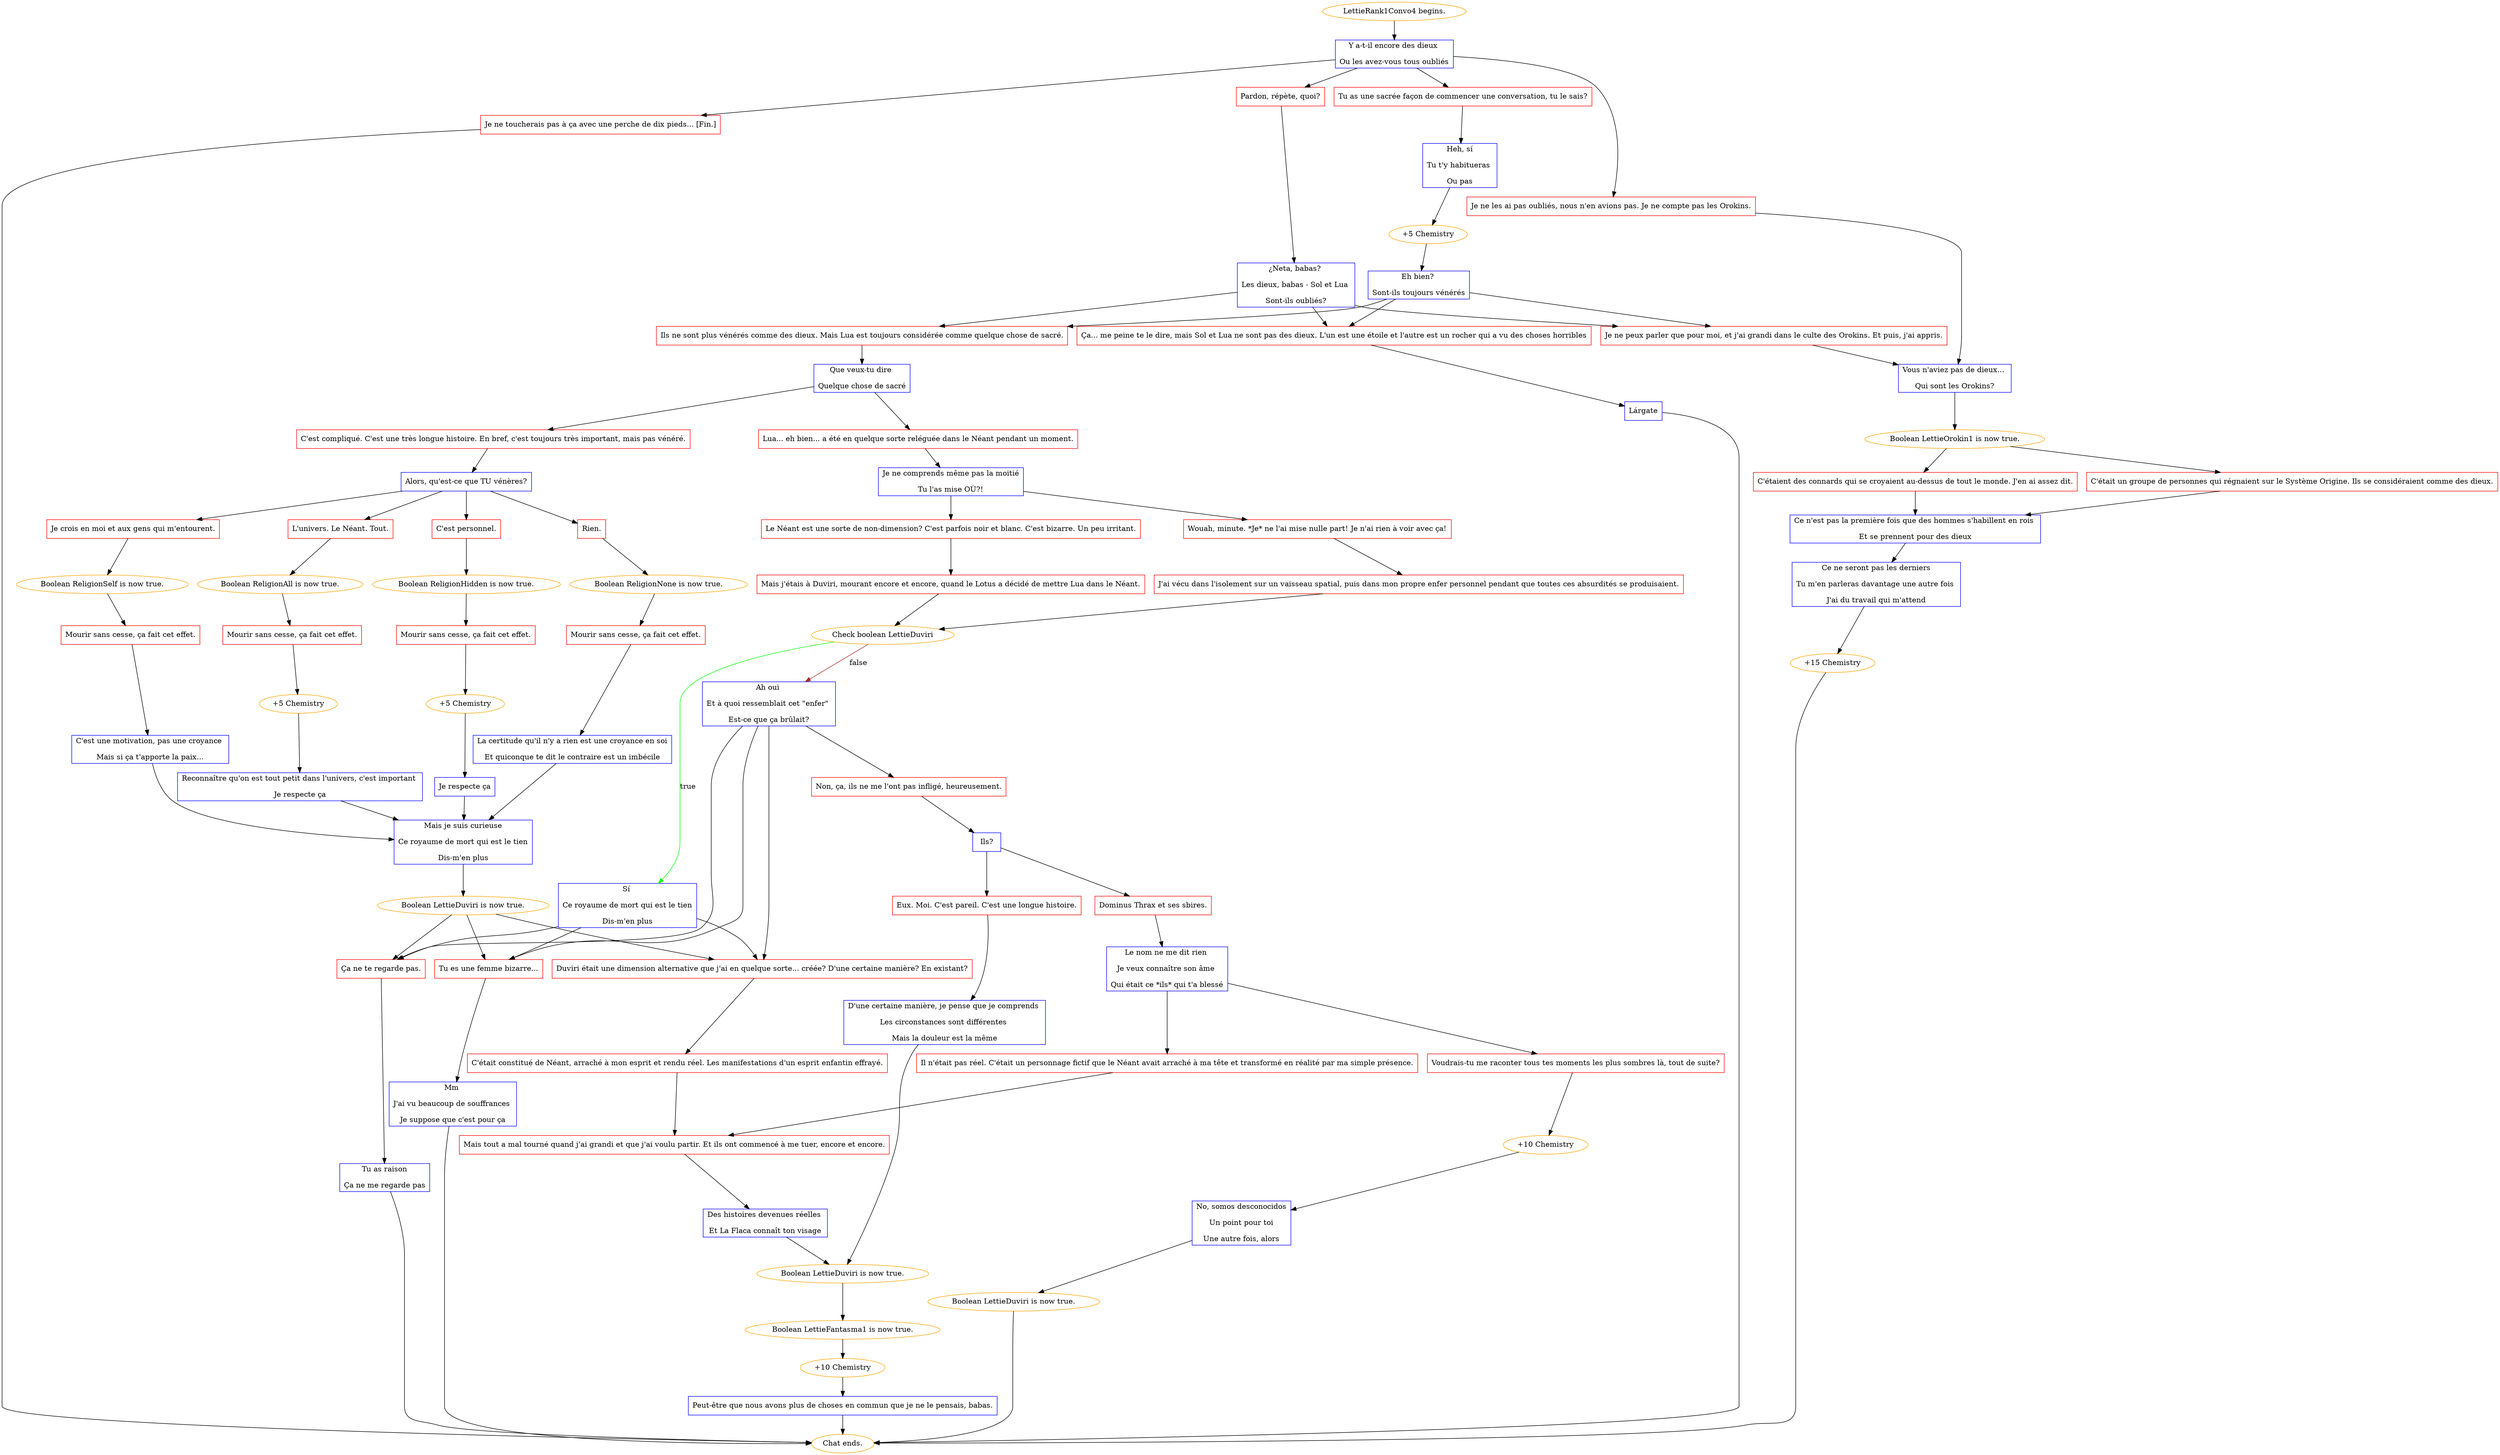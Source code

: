 digraph {
	"LettieRank1Convo4 begins." [color=orange];
		"LettieRank1Convo4 begins." -> j1417927135;
	j1417927135 [label="Y a-t-il encore des dieux 
Ou les avez-vous tous oubliés",shape=box,color=blue];
		j1417927135 -> j1967769812;
		j1417927135 -> j132162155;
		j1417927135 -> j1783994976;
		j1417927135 -> j4189688140;
	j1967769812 [label="Pardon, répète, quoi?",shape=box,color=red];
		j1967769812 -> j4275952087;
	j132162155 [label="Tu as une sacrée façon de commencer une conversation, tu le sais?",shape=box,color=red];
		j132162155 -> j2534038957;
	j1783994976 [label="Je ne toucherais pas à ça avec une perche de dix pieds... [Fin.]",shape=box,color=red];
		j1783994976 -> "Chat ends.";
	j4189688140 [label="Je ne les ai pas oubliés, nous n'en avions pas. Je ne compte pas les Orokins.",shape=box,color=red];
		j4189688140 -> j2868866181;
	j4275952087 [label="¿Neta, babas? 
Les dieux, babas - Sol et Lua 
Sont-ils oubliés?",shape=box,color=blue];
		j4275952087 -> j28028825;
		j4275952087 -> j986734853;
		j4275952087 -> j3404247450;
	j2534038957 [label="Heh, sí
Tu t'y habitueras 
Ou pas",shape=box,color=blue];
		j2534038957 -> j1894460897;
	"Chat ends." [color=orange];
	j2868866181 [label="Vous n'aviez pas de dieux... 
Qui sont les Orokins?",shape=box,color=blue];
		j2868866181 -> j2126616671;
	j28028825 [label="Ça... me peine te le dire, mais Sol et Lua ne sont pas des dieux. L'un est une étoile et l'autre est un rocher qui a vu des choses horribles",shape=box,color=red];
		j28028825 -> j4236534637;
	j986734853 [label="Ils ne sont plus vénérés comme des dieux. Mais Lua est toujours considérée comme quelque chose de sacré.",shape=box,color=red];
		j986734853 -> j200547647;
	j3404247450 [label="Je ne peux parler que pour moi, et j'ai grandi dans le culte des Orokins. Et puis, j'ai appris.",shape=box,color=red];
		j3404247450 -> j2868866181;
	j1894460897 [label="+5 Chemistry",color=orange];
		j1894460897 -> j876236746;
	j2126616671 [label="Boolean LettieOrokin1 is now true.",color=orange];
		j2126616671 -> j3259254632;
		j2126616671 -> j2799234392;
	j4236534637 [label="Lárgate",shape=box,color=blue];
		j4236534637 -> "Chat ends.";
	j200547647 [label="Que veux-tu dire 
Quelque chose de sacré",shape=box,color=blue];
		j200547647 -> j332176461;
		j200547647 -> j671556471;
	j876236746 [label="Eh bien? 
Sont-ils toujours vénérés",shape=box,color=blue];
		j876236746 -> j28028825;
		j876236746 -> j986734853;
		j876236746 -> j3404247450;
	j3259254632 [label="C'étaient des connards qui se croyaient au-dessus de tout le monde. J'en ai assez dit.",shape=box,color=red];
		j3259254632 -> j1167138693;
	j2799234392 [label="C'était un groupe de personnes qui régnaient sur le Système Origine. Ils se considéraient comme des dieux.",shape=box,color=red];
		j2799234392 -> j1167138693;
	j332176461 [label="Lua... eh bien... a été en quelque sorte reléguée dans le Néant pendant un moment.",shape=box,color=red];
		j332176461 -> j1051180473;
	j671556471 [label="C'est compliqué. C'est une très longue histoire. En bref, c'est toujours très important, mais pas vénéré.",shape=box,color=red];
		j671556471 -> j4256255163;
	j1167138693 [label="Ce n'est pas la première fois que des hommes s'habillent en rois 
Et se prennent pour des dieux",shape=box,color=blue];
		j1167138693 -> j1001482684;
	j1051180473 [label="Je ne comprends même pas la moitié
Tu l'as mise OÙ?!",shape=box,color=blue];
		j1051180473 -> j2858868442;
		j1051180473 -> j4112105831;
	j4256255163 [label="Alors, qu'est-ce que TU vénères?",shape=box,color=blue];
		j4256255163 -> j3658381266;
		j4256255163 -> j3511356811;
		j4256255163 -> j230322844;
		j4256255163 -> j601447361;
	j1001482684 [label="Ce ne seront pas les derniers
Tu m'en parleras davantage une autre fois 
J'ai du travail qui m'attend",shape=box,color=blue];
		j1001482684 -> j374273682;
	j2858868442 [label="Le Néant est une sorte de non-dimension? C'est parfois noir et blanc. C'est bizarre. Un peu irritant.",shape=box,color=red];
		j2858868442 -> j3807824358;
	j4112105831 [label="Wouah, minute. *Je* ne l'ai mise nulle part! Je n'ai rien à voir avec ça!",shape=box,color=red];
		j4112105831 -> j608352327;
	j3658381266 [label="L'univers. Le Néant. Tout.",shape=box,color=red];
		j3658381266 -> j3590014076;
	j3511356811 [label="Rien.",shape=box,color=red];
		j3511356811 -> j2817128709;
	j230322844 [label="Je crois en moi et aux gens qui m'entourent.",shape=box,color=red];
		j230322844 -> j466871443;
	j601447361 [label="C'est personnel.",shape=box,color=red];
		j601447361 -> j1576911236;
	j374273682 [label="+15 Chemistry",color=orange];
		j374273682 -> "Chat ends.";
	j3807824358 [label="Mais j'étais à Duviri, mourant encore et encore, quand le Lotus a décidé de mettre Lua dans le Néant.",shape=box,color=red];
		j3807824358 -> j1811373516;
	j608352327 [label="J'ai vécu dans l'isolement sur un vaisseau spatial, puis dans mon propre enfer personnel pendant que toutes ces absurdités se produisaient.",shape=box,color=red];
		j608352327 -> j1811373516;
	j3590014076 [label="Boolean ReligionAll is now true.",color=orange];
		j3590014076 -> j1260471877;
	j2817128709 [label="Boolean ReligionNone is now true.",color=orange];
		j2817128709 -> j1323565733;
	j466871443 [label="Boolean ReligionSelf is now true.",color=orange];
		j466871443 -> j257630845;
	j1576911236 [label="Boolean ReligionHidden is now true.",color=orange];
		j1576911236 -> j1316592790;
	j1811373516 [label="Check boolean LettieDuviri",color=orange];
		j1811373516 -> j709214794 [label=true,color=green];
		j1811373516 -> j1955505466 [label=false,color=brown];
	j1260471877 [label="Mourir sans cesse, ça fait cet effet.",shape=box,color=red];
		j1260471877 -> j4286993975;
	j1323565733 [label="Mourir sans cesse, ça fait cet effet.",shape=box,color=red];
		j1323565733 -> j39899990;
	j257630845 [label="Mourir sans cesse, ça fait cet effet.",shape=box,color=red];
		j257630845 -> j2617135200;
	j1316592790 [label="Mourir sans cesse, ça fait cet effet.",shape=box,color=red];
		j1316592790 -> j1533212062;
	j709214794 [label="Sí 
Ce royaume de mort qui est le tien
Dis-m'en plus",shape=box,color=blue];
		j709214794 -> j1422948295;
		j709214794 -> j3167390525;
		j709214794 -> j3666059519;
	j1955505466 [label="Ah oui 
Et à quoi ressemblait cet \"enfer\" 
Est-ce que ça brûlait?",shape=box,color=blue];
		j1955505466 -> j1422948295;
		j1955505466 -> j3167390525;
		j1955505466 -> j3666059519;
		j1955505466 -> j2892782532;
	j4286993975 [label="+5 Chemistry",color=orange];
		j4286993975 -> j748467196;
	j39899990 [label="La certitude qu'il n'y a rien est une croyance en soi
Et quiconque te dit le contraire est un imbécile",shape=box,color=blue];
		j39899990 -> j2850329439;
	j2617135200 [label="C'est une motivation, pas une croyance 
Mais si ça t'apporte la paix...",shape=box,color=blue];
		j2617135200 -> j2850329439;
	j1533212062 [label="+5 Chemistry",color=orange];
		j1533212062 -> j3440768983;
	j1422948295 [label="Duviri était une dimension alternative que j'ai en quelque sorte... créée? D'une certaine manière? En existant?",shape=box,color=red];
		j1422948295 -> j1065451854;
	j3167390525 [label="Tu es une femme bizarre...",shape=box,color=red];
		j3167390525 -> j17823420;
	j3666059519 [label="Ça ne te regarde pas.",shape=box,color=red];
		j3666059519 -> j3717412786;
	j2892782532 [label="Non, ça, ils ne me l'ont pas infligé, heureusement.",shape=box,color=red];
		j2892782532 -> j4183208319;
	j748467196 [label="Reconnaître qu'on est tout petit dans l'univers, c'est important 
Je respecte ça",shape=box,color=blue];
		j748467196 -> j2850329439;
	j2850329439 [label="Mais je suis curieuse
Ce royaume de mort qui est le tien
Dis-m'en plus",shape=box,color=blue];
		j2850329439 -> j547942567;
	j3440768983 [label="Je respecte ça",shape=box,color=blue];
		j3440768983 -> j2850329439;
	j1065451854 [label="C'était constitué de Néant, arraché à mon esprit et rendu réel. Les manifestations d'un esprit enfantin effrayé.",shape=box,color=red];
		j1065451854 -> j2380203598;
	j17823420 [label="Mm 
J'ai vu beaucoup de souffrances 
Je suppose que c'est pour ça",shape=box,color=blue];
		j17823420 -> "Chat ends.";
	j3717412786 [label="Tu as raison
Ça ne me regarde pas",shape=box,color=blue];
		j3717412786 -> "Chat ends.";
	j4183208319 [label="Ils?",shape=box,color=blue];
		j4183208319 -> j2682501051;
		j4183208319 -> j2690183114;
	j547942567 [label="Boolean LettieDuviri is now true.",color=orange];
		j547942567 -> j1422948295;
		j547942567 -> j3167390525;
		j547942567 -> j3666059519;
	j2380203598 [label="Mais tout a mal tourné quand j'ai grandi et que j'ai voulu partir. Et ils ont commencé à me tuer, encore et encore.",shape=box,color=red];
		j2380203598 -> j3320803330;
	j2682501051 [label="Dominus Thrax et ses sbires.",shape=box,color=red];
		j2682501051 -> j2550578684;
	j2690183114 [label="Eux. Moi. C'est pareil. C'est une longue histoire.",shape=box,color=red];
		j2690183114 -> j328502137;
	j3320803330 [label="Des histoires devenues réelles 
Et La Flaca connaît ton visage",shape=box,color=blue];
		j3320803330 -> j2927271476;
	j2550578684 [label="Le nom ne me dit rien 
Je veux connaître son âme 
Qui était ce *ils* qui t'a blessé",shape=box,color=blue];
		j2550578684 -> j4077289856;
		j2550578684 -> j1215620528;
	j328502137 [label="D'une certaine manière, je pense que je comprends 
Les circonstances sont différentes 
Mais la douleur est la même",shape=box,color=blue];
		j328502137 -> j2927271476;
	j2927271476 [label="Boolean LettieDuviri is now true.",color=orange];
		j2927271476 -> j2071695789;
	j4077289856 [label="Il n'était pas réel. C'était un personnage fictif que le Néant avait arraché à ma tête et transformé en réalité par ma simple présence.",shape=box,color=red];
		j4077289856 -> j2380203598;
	j1215620528 [label="Voudrais-tu me raconter tous tes moments les plus sombres là, tout de suite?",shape=box,color=red];
		j1215620528 -> j2712237532;
	j2071695789 [label="Boolean LettieFantasma1 is now true.",color=orange];
		j2071695789 -> j1594838992;
	j2712237532 [label="+10 Chemistry",color=orange];
		j2712237532 -> j294797171;
	j1594838992 [label="+10 Chemistry",color=orange];
		j1594838992 -> j1015729030;
	j294797171 [label="No, somos desconocidos
Un point pour toi
Une autre fois, alors",shape=box,color=blue];
		j294797171 -> j2620081815;
	j1015729030 [label="Peut-être que nous avons plus de choses en commun que je ne le pensais, babas.",shape=box,color=blue];
		j1015729030 -> "Chat ends.";
	j2620081815 [label="Boolean LettieDuviri is now true.",color=orange];
		j2620081815 -> "Chat ends.";
}